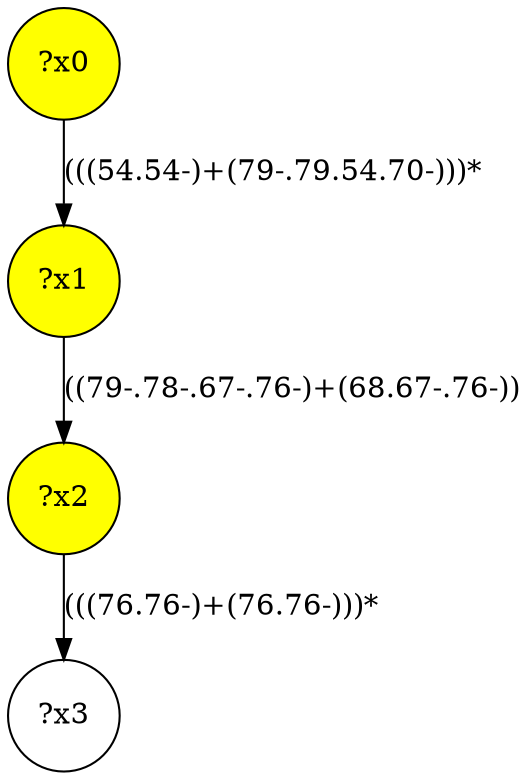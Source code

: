 digraph g {
	x0 [fillcolor="yellow", style="filled," shape=circle, label="?x0"];
	x2 [fillcolor="yellow", style="filled," shape=circle, label="?x2"];
	x1 [fillcolor="yellow", style="filled," shape=circle, label="?x1"];
	x0 -> x1 [label="(((54.54-)+(79-.79.54.70-)))*"];
	x1 -> x2 [label="((79-.78-.67-.76-)+(68.67-.76-))"];
	x3 [shape=circle, label="?x3"];
	x2 -> x3 [label="(((76.76-)+(76.76-)))*"];
}
